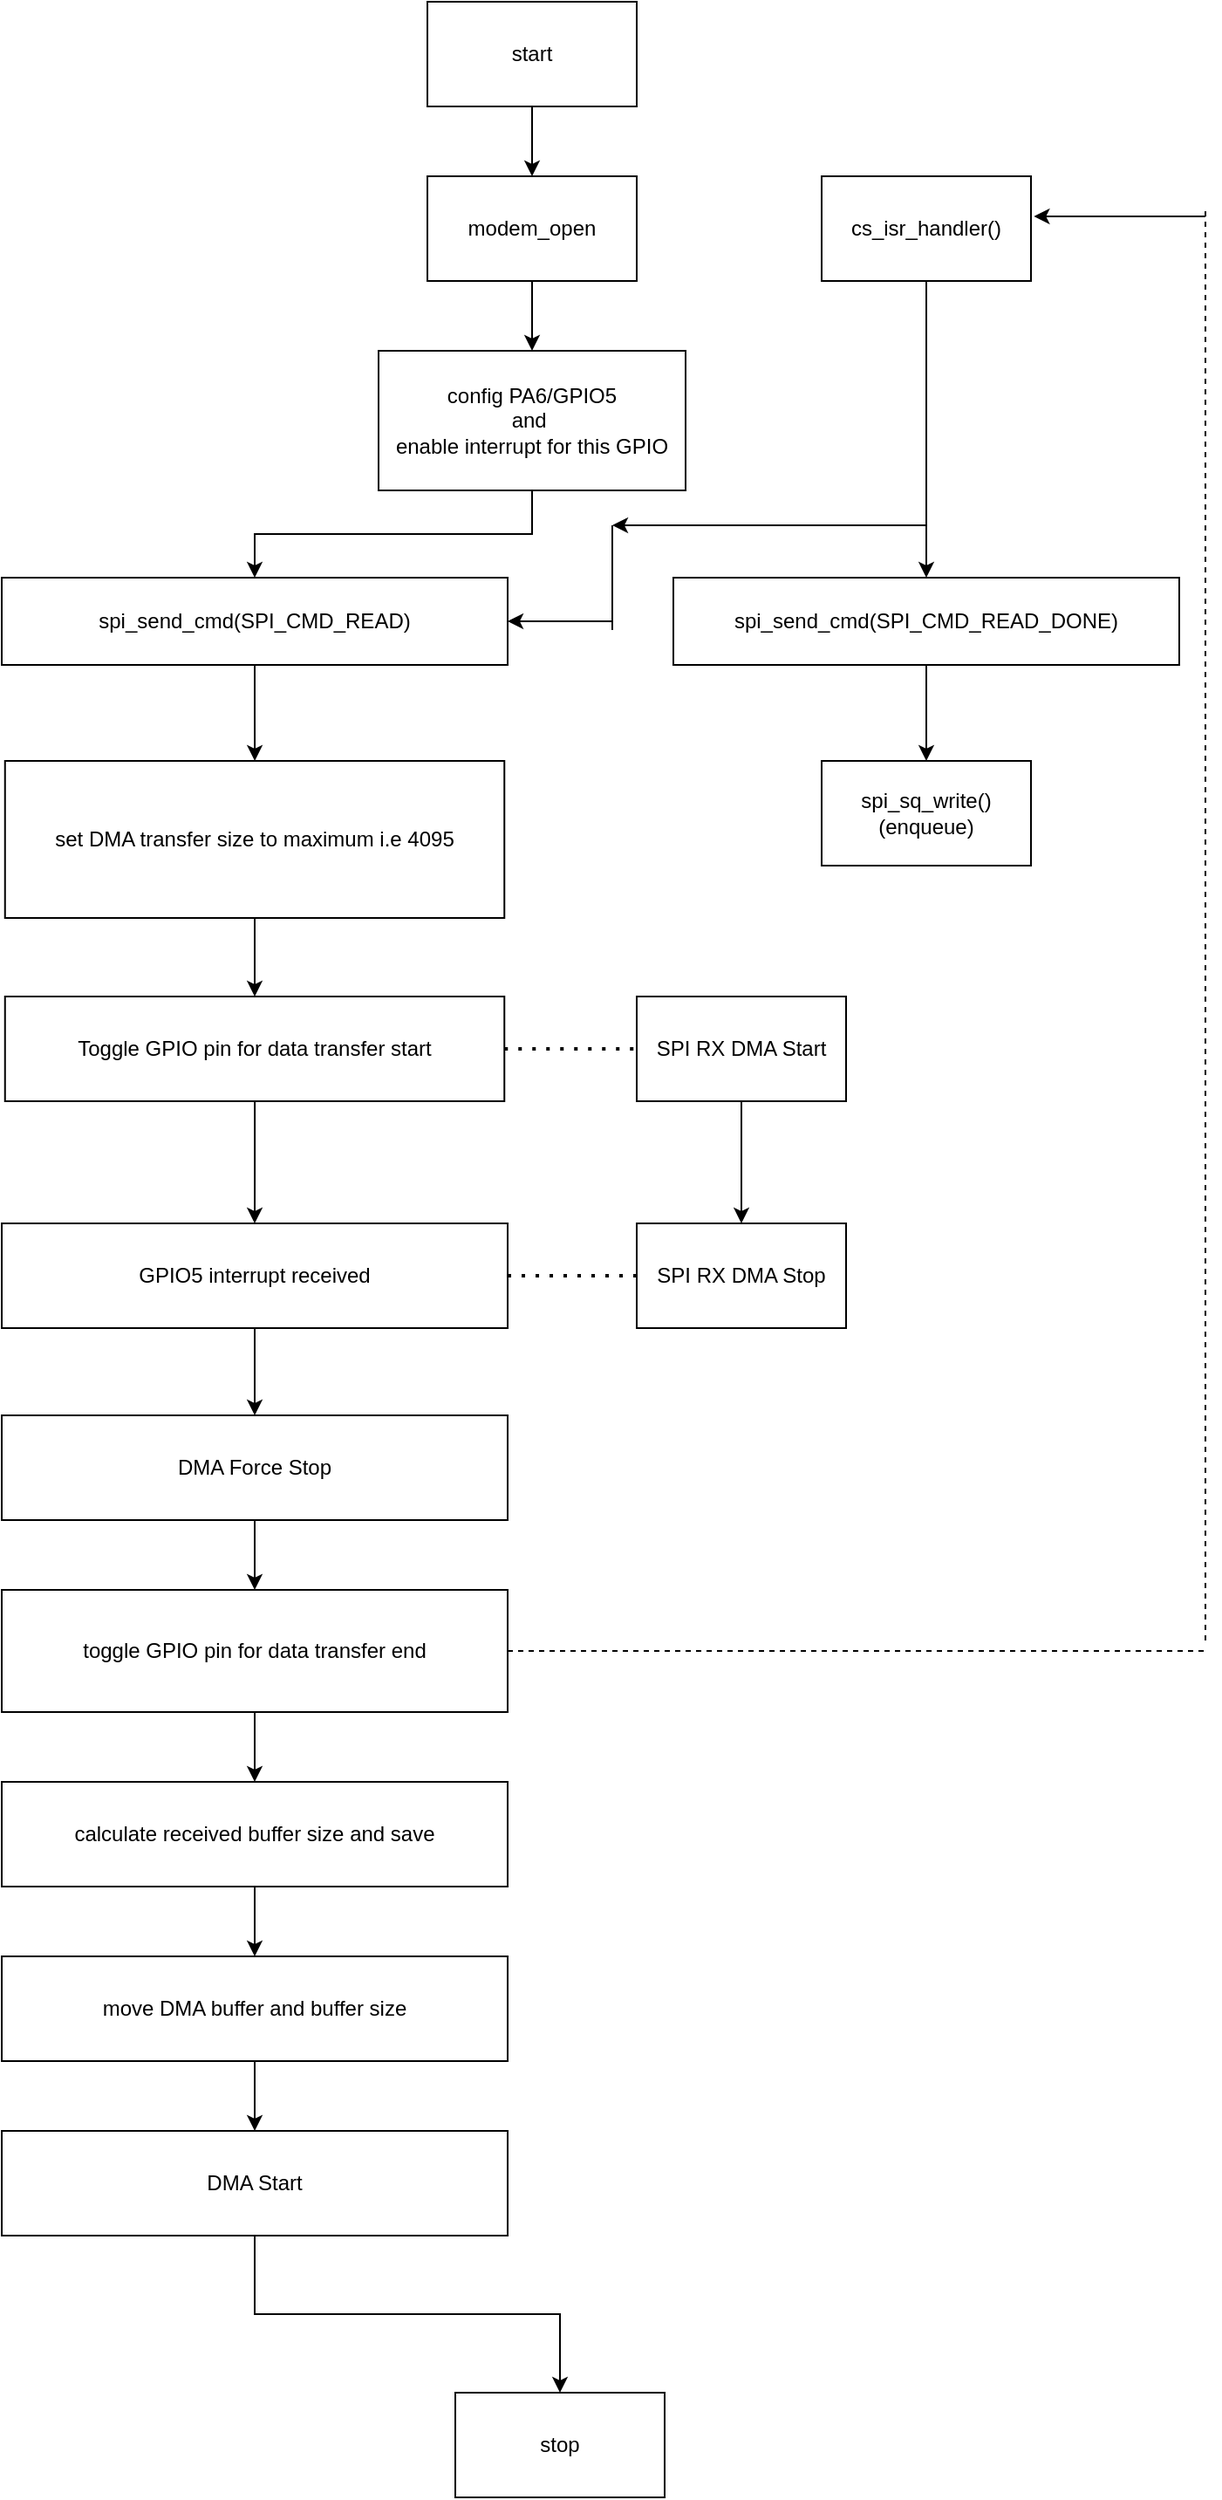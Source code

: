 <mxfile version="24.2.1" type="github">
  <diagram name="Page-1" id="CQZd7gSvVK9HG8uiHv_m">
    <mxGraphModel dx="1221" dy="733" grid="1" gridSize="10" guides="1" tooltips="1" connect="1" arrows="1" fold="1" page="1" pageScale="1" pageWidth="827" pageHeight="1169" math="0" shadow="0">
      <root>
        <mxCell id="0" />
        <mxCell id="1" parent="0" />
        <mxCell id="0A7_gJX32q4vAlVc6kxc-20" value="" style="edgeStyle=orthogonalEdgeStyle;rounded=0;orthogonalLoop=1;jettySize=auto;html=1;" edge="1" parent="1" source="0A7_gJX32q4vAlVc6kxc-1" target="0A7_gJX32q4vAlVc6kxc-2">
          <mxGeometry relative="1" as="geometry" />
        </mxCell>
        <mxCell id="0A7_gJX32q4vAlVc6kxc-1" value="start" style="rounded=0;whiteSpace=wrap;html=1;" vertex="1" parent="1">
          <mxGeometry x="354" y="60" width="120" height="60" as="geometry" />
        </mxCell>
        <mxCell id="0A7_gJX32q4vAlVc6kxc-21" value="" style="edgeStyle=orthogonalEdgeStyle;rounded=0;orthogonalLoop=1;jettySize=auto;html=1;" edge="1" parent="1" source="0A7_gJX32q4vAlVc6kxc-2" target="0A7_gJX32q4vAlVc6kxc-3">
          <mxGeometry relative="1" as="geometry" />
        </mxCell>
        <mxCell id="0A7_gJX32q4vAlVc6kxc-2" value="modem_open" style="rounded=0;whiteSpace=wrap;html=1;" vertex="1" parent="1">
          <mxGeometry x="354" y="160" width="120" height="60" as="geometry" />
        </mxCell>
        <mxCell id="0A7_gJX32q4vAlVc6kxc-22" value="" style="edgeStyle=orthogonalEdgeStyle;rounded=0;orthogonalLoop=1;jettySize=auto;html=1;" edge="1" parent="1" source="0A7_gJX32q4vAlVc6kxc-3" target="0A7_gJX32q4vAlVc6kxc-4">
          <mxGeometry relative="1" as="geometry" />
        </mxCell>
        <mxCell id="0A7_gJX32q4vAlVc6kxc-3" value="config PA6/GPIO5&lt;br&gt;and&amp;nbsp;&lt;br&gt;enable interrupt for this GPIO" style="rounded=0;whiteSpace=wrap;html=1;" vertex="1" parent="1">
          <mxGeometry x="326" y="260" width="176" height="80" as="geometry" />
        </mxCell>
        <mxCell id="0A7_gJX32q4vAlVc6kxc-28" value="" style="edgeStyle=orthogonalEdgeStyle;rounded=0;orthogonalLoop=1;jettySize=auto;html=1;" edge="1" parent="1" source="0A7_gJX32q4vAlVc6kxc-4" target="0A7_gJX32q4vAlVc6kxc-8">
          <mxGeometry relative="1" as="geometry" />
        </mxCell>
        <mxCell id="0A7_gJX32q4vAlVc6kxc-4" value="spi_send_cmd(SPI_CMD_READ)" style="rounded=0;whiteSpace=wrap;html=1;" vertex="1" parent="1">
          <mxGeometry x="110" y="390" width="290" height="50" as="geometry" />
        </mxCell>
        <mxCell id="0A7_gJX32q4vAlVc6kxc-27" value="" style="edgeStyle=orthogonalEdgeStyle;rounded=0;orthogonalLoop=1;jettySize=auto;html=1;" edge="1" parent="1" source="0A7_gJX32q4vAlVc6kxc-5" target="0A7_gJX32q4vAlVc6kxc-15">
          <mxGeometry relative="1" as="geometry" />
        </mxCell>
        <mxCell id="0A7_gJX32q4vAlVc6kxc-5" value="spi_send_cmd(SPI_CMD_READ_DONE)" style="rounded=0;whiteSpace=wrap;html=1;" vertex="1" parent="1">
          <mxGeometry x="495" y="390" width="290" height="50" as="geometry" />
        </mxCell>
        <mxCell id="0A7_gJX32q4vAlVc6kxc-23" style="edgeStyle=orthogonalEdgeStyle;rounded=0;orthogonalLoop=1;jettySize=auto;html=1;entryX=0.5;entryY=0;entryDx=0;entryDy=0;" edge="1" parent="1" source="0A7_gJX32q4vAlVc6kxc-6" target="0A7_gJX32q4vAlVc6kxc-5">
          <mxGeometry relative="1" as="geometry" />
        </mxCell>
        <mxCell id="0A7_gJX32q4vAlVc6kxc-6" value="cs_isr_handler()" style="rounded=0;whiteSpace=wrap;html=1;" vertex="1" parent="1">
          <mxGeometry x="580" y="160" width="120" height="60" as="geometry" />
        </mxCell>
        <mxCell id="0A7_gJX32q4vAlVc6kxc-30" value="" style="edgeStyle=orthogonalEdgeStyle;rounded=0;orthogonalLoop=1;jettySize=auto;html=1;" edge="1" parent="1" source="0A7_gJX32q4vAlVc6kxc-7" target="0A7_gJX32q4vAlVc6kxc-12">
          <mxGeometry relative="1" as="geometry" />
        </mxCell>
        <mxCell id="0A7_gJX32q4vAlVc6kxc-7" value="Toggle GPIO pin for data transfer start" style="rounded=0;whiteSpace=wrap;html=1;" vertex="1" parent="1">
          <mxGeometry x="111.88" y="630" width="286.25" height="60" as="geometry" />
        </mxCell>
        <mxCell id="0A7_gJX32q4vAlVc6kxc-29" value="" style="edgeStyle=orthogonalEdgeStyle;rounded=0;orthogonalLoop=1;jettySize=auto;html=1;" edge="1" parent="1" source="0A7_gJX32q4vAlVc6kxc-8" target="0A7_gJX32q4vAlVc6kxc-7">
          <mxGeometry relative="1" as="geometry" />
        </mxCell>
        <mxCell id="0A7_gJX32q4vAlVc6kxc-8" value="set DMA transfer size to maximum i.e 4095" style="rounded=0;whiteSpace=wrap;html=1;" vertex="1" parent="1">
          <mxGeometry x="111.88" y="495" width="286.25" height="90" as="geometry" />
        </mxCell>
        <mxCell id="0A7_gJX32q4vAlVc6kxc-40" value="" style="edgeStyle=orthogonalEdgeStyle;rounded=0;orthogonalLoop=1;jettySize=auto;html=1;" edge="1" parent="1" source="0A7_gJX32q4vAlVc6kxc-9" target="0A7_gJX32q4vAlVc6kxc-11">
          <mxGeometry relative="1" as="geometry" />
        </mxCell>
        <mxCell id="0A7_gJX32q4vAlVc6kxc-9" value="SPI RX DMA Start" style="rounded=0;whiteSpace=wrap;html=1;" vertex="1" parent="1">
          <mxGeometry x="474" y="630" width="120" height="60" as="geometry" />
        </mxCell>
        <mxCell id="0A7_gJX32q4vAlVc6kxc-11" value="SPI RX DMA Stop" style="rounded=0;whiteSpace=wrap;html=1;" vertex="1" parent="1">
          <mxGeometry x="474" y="760" width="120" height="60" as="geometry" />
        </mxCell>
        <mxCell id="0A7_gJX32q4vAlVc6kxc-31" value="" style="edgeStyle=orthogonalEdgeStyle;rounded=0;orthogonalLoop=1;jettySize=auto;html=1;" edge="1" parent="1" source="0A7_gJX32q4vAlVc6kxc-12" target="0A7_gJX32q4vAlVc6kxc-13">
          <mxGeometry relative="1" as="geometry" />
        </mxCell>
        <mxCell id="0A7_gJX32q4vAlVc6kxc-12" value="GPIO5 interrupt received" style="rounded=0;whiteSpace=wrap;html=1;" vertex="1" parent="1">
          <mxGeometry x="110.01" y="760" width="290" height="60" as="geometry" />
        </mxCell>
        <mxCell id="0A7_gJX32q4vAlVc6kxc-32" value="" style="edgeStyle=orthogonalEdgeStyle;rounded=0;orthogonalLoop=1;jettySize=auto;html=1;" edge="1" parent="1" source="0A7_gJX32q4vAlVc6kxc-13" target="0A7_gJX32q4vAlVc6kxc-14">
          <mxGeometry relative="1" as="geometry" />
        </mxCell>
        <mxCell id="0A7_gJX32q4vAlVc6kxc-13" value="DMA Force Stop" style="rounded=0;whiteSpace=wrap;html=1;" vertex="1" parent="1">
          <mxGeometry x="110" y="870" width="290" height="60" as="geometry" />
        </mxCell>
        <mxCell id="0A7_gJX32q4vAlVc6kxc-33" value="" style="edgeStyle=orthogonalEdgeStyle;rounded=0;orthogonalLoop=1;jettySize=auto;html=1;" edge="1" parent="1" source="0A7_gJX32q4vAlVc6kxc-14" target="0A7_gJX32q4vAlVc6kxc-16">
          <mxGeometry relative="1" as="geometry" />
        </mxCell>
        <mxCell id="0A7_gJX32q4vAlVc6kxc-14" value="toggle GPIO pin for data transfer end" style="rounded=0;whiteSpace=wrap;html=1;" vertex="1" parent="1">
          <mxGeometry x="110" y="970" width="290" height="70" as="geometry" />
        </mxCell>
        <mxCell id="0A7_gJX32q4vAlVc6kxc-15" value="spi_sq_write()&lt;br&gt;(enqueue)" style="rounded=0;whiteSpace=wrap;html=1;" vertex="1" parent="1">
          <mxGeometry x="580" y="495" width="120" height="60" as="geometry" />
        </mxCell>
        <mxCell id="0A7_gJX32q4vAlVc6kxc-34" value="" style="edgeStyle=orthogonalEdgeStyle;rounded=0;orthogonalLoop=1;jettySize=auto;html=1;" edge="1" parent="1" source="0A7_gJX32q4vAlVc6kxc-16" target="0A7_gJX32q4vAlVc6kxc-17">
          <mxGeometry relative="1" as="geometry" />
        </mxCell>
        <mxCell id="0A7_gJX32q4vAlVc6kxc-16" value="calculate received buffer size and save" style="rounded=0;whiteSpace=wrap;html=1;" vertex="1" parent="1">
          <mxGeometry x="110" y="1080" width="290" height="60" as="geometry" />
        </mxCell>
        <mxCell id="0A7_gJX32q4vAlVc6kxc-35" value="" style="edgeStyle=orthogonalEdgeStyle;rounded=0;orthogonalLoop=1;jettySize=auto;html=1;" edge="1" parent="1" source="0A7_gJX32q4vAlVc6kxc-17" target="0A7_gJX32q4vAlVc6kxc-18">
          <mxGeometry relative="1" as="geometry" />
        </mxCell>
        <mxCell id="0A7_gJX32q4vAlVc6kxc-17" value="move DMA buffer and buffer size" style="rounded=0;whiteSpace=wrap;html=1;" vertex="1" parent="1">
          <mxGeometry x="110.01" y="1180" width="290" height="60" as="geometry" />
        </mxCell>
        <mxCell id="0A7_gJX32q4vAlVc6kxc-36" value="" style="edgeStyle=orthogonalEdgeStyle;rounded=0;orthogonalLoop=1;jettySize=auto;html=1;" edge="1" parent="1" source="0A7_gJX32q4vAlVc6kxc-18" target="0A7_gJX32q4vAlVc6kxc-19">
          <mxGeometry relative="1" as="geometry" />
        </mxCell>
        <mxCell id="0A7_gJX32q4vAlVc6kxc-18" value="DMA Start" style="rounded=0;whiteSpace=wrap;html=1;" vertex="1" parent="1">
          <mxGeometry x="110.01" y="1280" width="290" height="60" as="geometry" />
        </mxCell>
        <mxCell id="0A7_gJX32q4vAlVc6kxc-19" value="stop" style="rounded=0;whiteSpace=wrap;html=1;" vertex="1" parent="1">
          <mxGeometry x="370" y="1430" width="120" height="60" as="geometry" />
        </mxCell>
        <mxCell id="0A7_gJX32q4vAlVc6kxc-24" value="" style="endArrow=classic;html=1;rounded=0;" edge="1" parent="1">
          <mxGeometry width="50" height="50" relative="1" as="geometry">
            <mxPoint x="640" y="360" as="sourcePoint" />
            <mxPoint x="460" y="360" as="targetPoint" />
          </mxGeometry>
        </mxCell>
        <mxCell id="0A7_gJX32q4vAlVc6kxc-25" value="" style="endArrow=classic;html=1;rounded=0;entryX=1;entryY=0.5;entryDx=0;entryDy=0;" edge="1" parent="1" target="0A7_gJX32q4vAlVc6kxc-4">
          <mxGeometry width="50" height="50" relative="1" as="geometry">
            <mxPoint x="460" y="415" as="sourcePoint" />
            <mxPoint x="490" y="340" as="targetPoint" />
          </mxGeometry>
        </mxCell>
        <mxCell id="0A7_gJX32q4vAlVc6kxc-26" value="" style="endArrow=none;html=1;rounded=0;" edge="1" parent="1">
          <mxGeometry width="50" height="50" relative="1" as="geometry">
            <mxPoint x="460" y="420" as="sourcePoint" />
            <mxPoint x="460" y="360" as="targetPoint" />
          </mxGeometry>
        </mxCell>
        <mxCell id="0A7_gJX32q4vAlVc6kxc-38" value="" style="endArrow=none;dashed=1;html=1;dashPattern=1 3;strokeWidth=2;rounded=0;exitX=1;exitY=0.5;exitDx=0;exitDy=0;entryX=0;entryY=0.5;entryDx=0;entryDy=0;" edge="1" parent="1" source="0A7_gJX32q4vAlVc6kxc-7" target="0A7_gJX32q4vAlVc6kxc-9">
          <mxGeometry width="50" height="50" relative="1" as="geometry">
            <mxPoint x="410" y="680" as="sourcePoint" />
            <mxPoint x="460" y="630" as="targetPoint" />
          </mxGeometry>
        </mxCell>
        <mxCell id="0A7_gJX32q4vAlVc6kxc-39" value="" style="endArrow=none;dashed=1;html=1;dashPattern=1 3;strokeWidth=2;rounded=0;exitX=1;exitY=0.5;exitDx=0;exitDy=0;entryX=0;entryY=0.5;entryDx=0;entryDy=0;" edge="1" parent="1" source="0A7_gJX32q4vAlVc6kxc-12" target="0A7_gJX32q4vAlVc6kxc-11">
          <mxGeometry width="50" height="50" relative="1" as="geometry">
            <mxPoint x="410" y="680" as="sourcePoint" />
            <mxPoint x="460" y="630" as="targetPoint" />
          </mxGeometry>
        </mxCell>
        <mxCell id="0A7_gJX32q4vAlVc6kxc-41" value="" style="endArrow=none;dashed=1;html=1;rounded=0;exitX=1;exitY=0.5;exitDx=0;exitDy=0;" edge="1" parent="1" source="0A7_gJX32q4vAlVc6kxc-14">
          <mxGeometry width="50" height="50" relative="1" as="geometry">
            <mxPoint x="480" y="1140" as="sourcePoint" />
            <mxPoint x="800" y="1005" as="targetPoint" />
          </mxGeometry>
        </mxCell>
        <mxCell id="0A7_gJX32q4vAlVc6kxc-42" value="" style="endArrow=none;dashed=1;html=1;rounded=0;" edge="1" parent="1">
          <mxGeometry width="50" height="50" relative="1" as="geometry">
            <mxPoint x="800" y="180" as="sourcePoint" />
            <mxPoint x="800" y="1000" as="targetPoint" />
          </mxGeometry>
        </mxCell>
        <mxCell id="0A7_gJX32q4vAlVc6kxc-45" value="" style="endArrow=classic;html=1;rounded=0;entryX=1.014;entryY=0.383;entryDx=0;entryDy=0;entryPerimeter=0;" edge="1" parent="1" target="0A7_gJX32q4vAlVc6kxc-6">
          <mxGeometry width="50" height="50" relative="1" as="geometry">
            <mxPoint x="800" y="183" as="sourcePoint" />
            <mxPoint x="610" y="140" as="targetPoint" />
          </mxGeometry>
        </mxCell>
      </root>
    </mxGraphModel>
  </diagram>
</mxfile>
